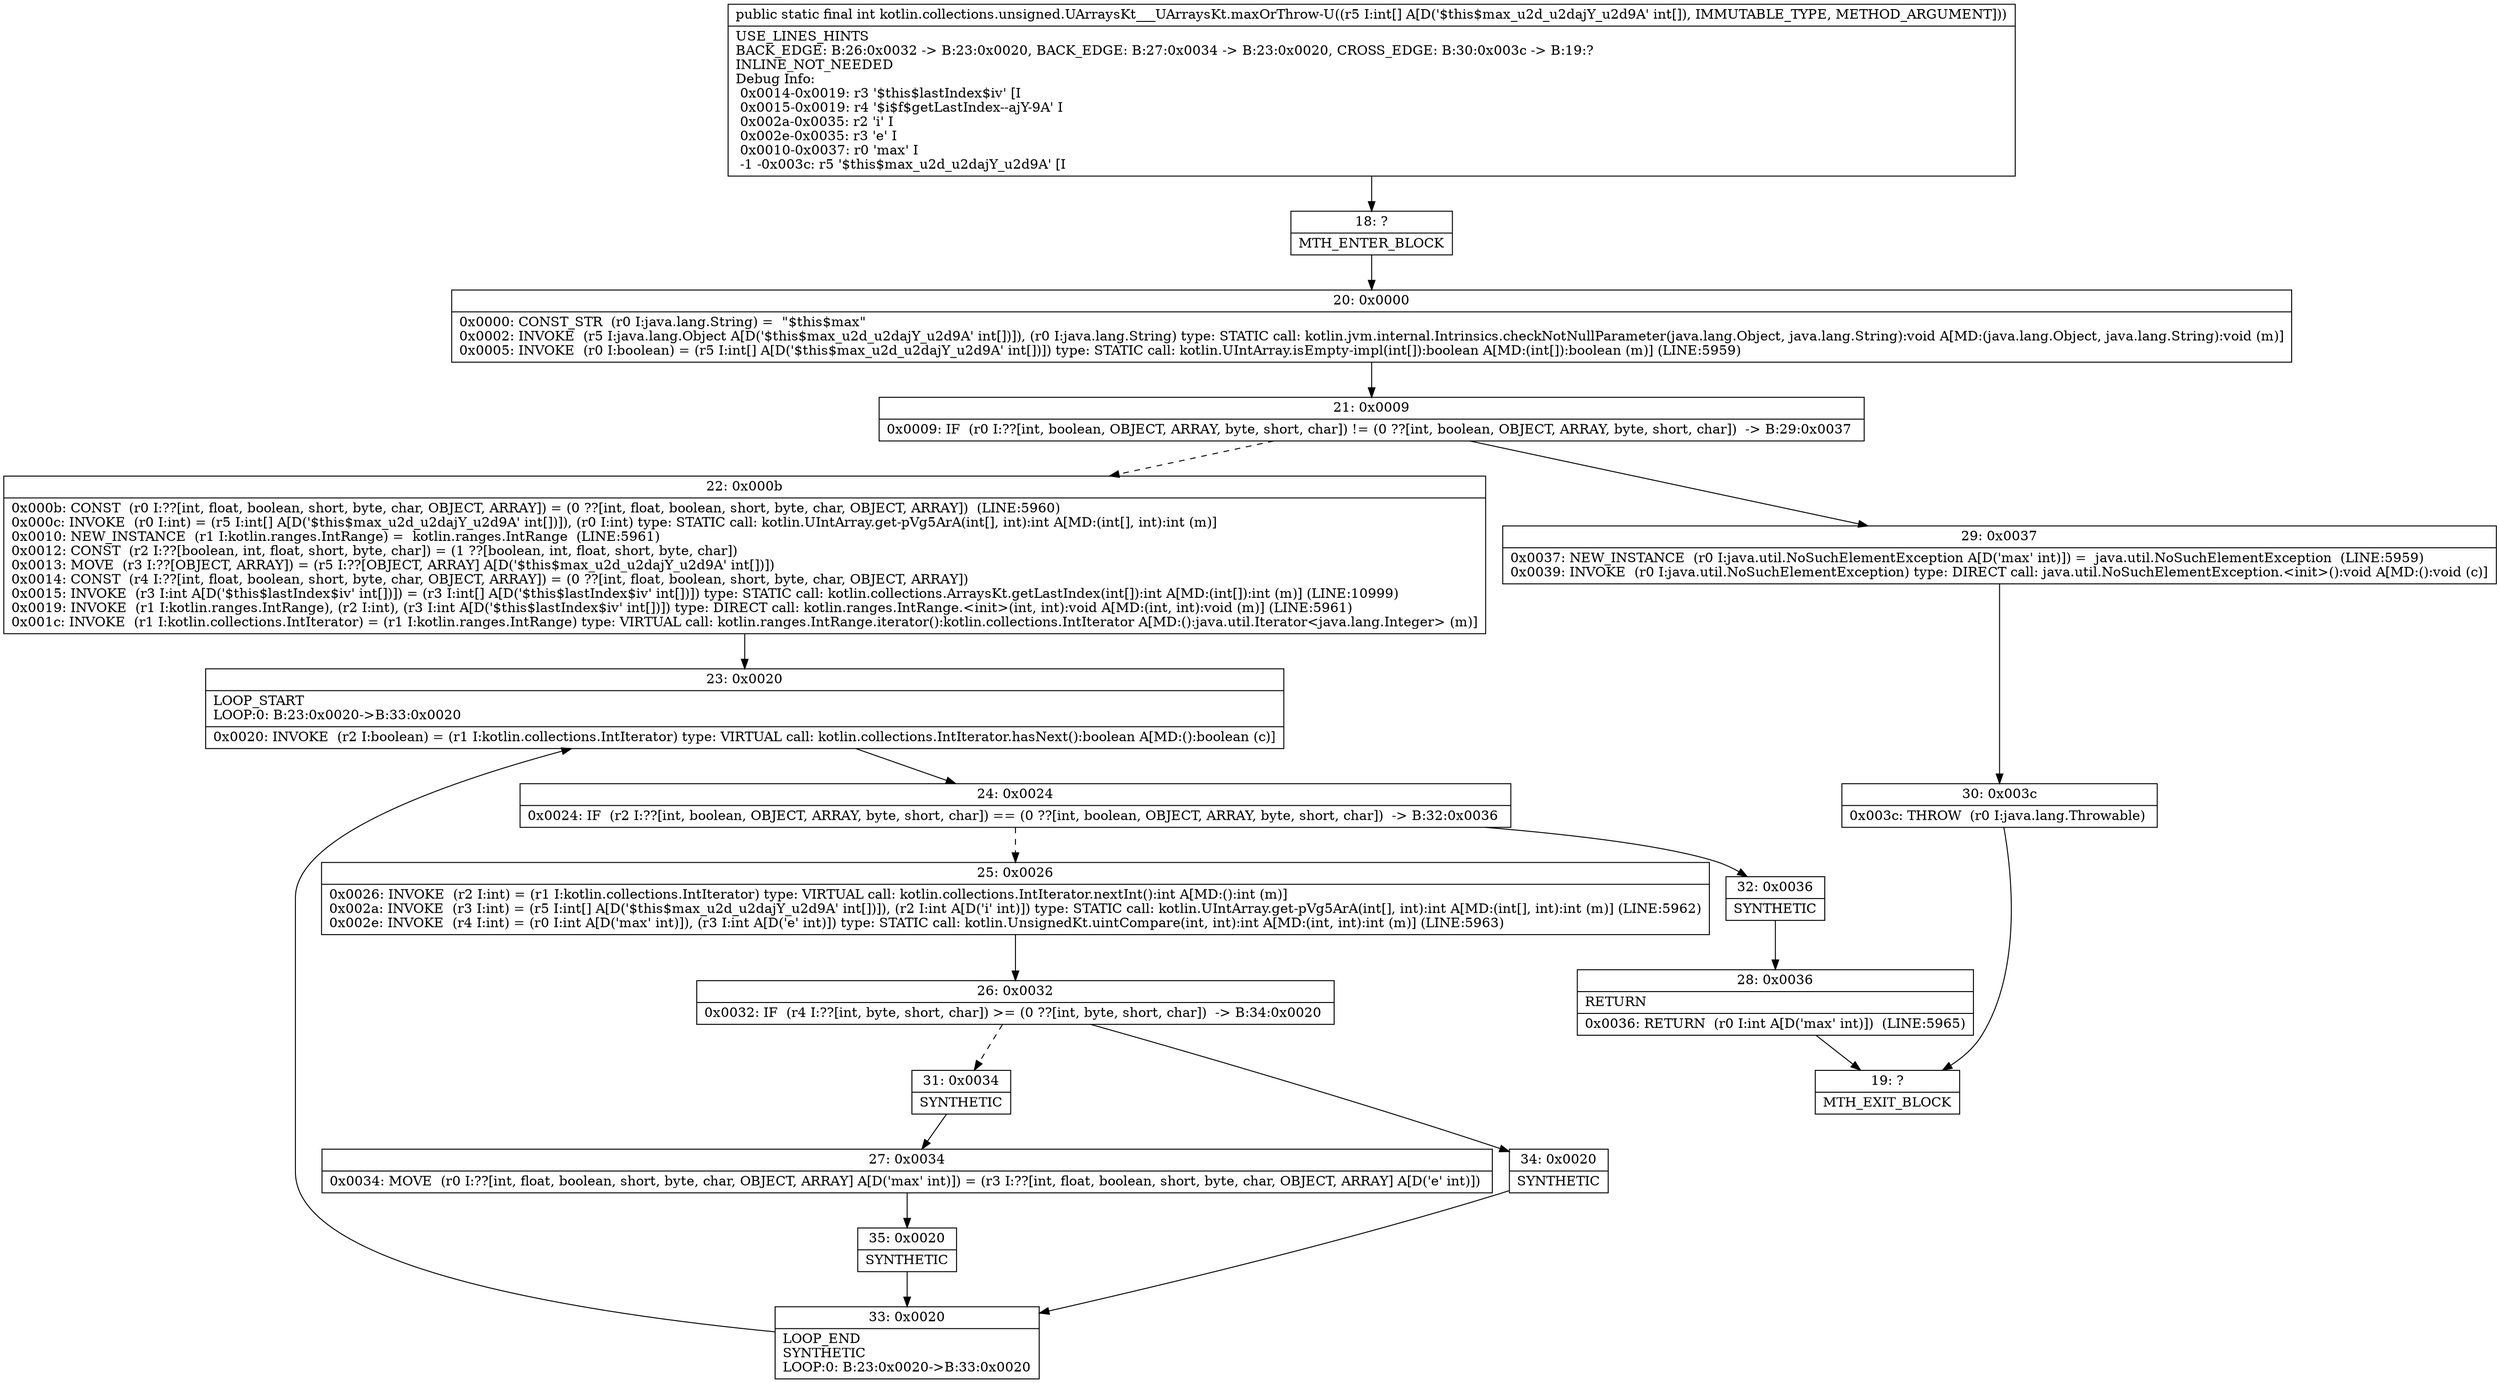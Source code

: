 digraph "CFG forkotlin.collections.unsigned.UArraysKt___UArraysKt.maxOrThrow\-U([I)I" {
Node_18 [shape=record,label="{18\:\ ?|MTH_ENTER_BLOCK\l}"];
Node_20 [shape=record,label="{20\:\ 0x0000|0x0000: CONST_STR  (r0 I:java.lang.String) =  \"$this$max\" \l0x0002: INVOKE  (r5 I:java.lang.Object A[D('$this$max_u2d_u2dajY_u2d9A' int[])]), (r0 I:java.lang.String) type: STATIC call: kotlin.jvm.internal.Intrinsics.checkNotNullParameter(java.lang.Object, java.lang.String):void A[MD:(java.lang.Object, java.lang.String):void (m)]\l0x0005: INVOKE  (r0 I:boolean) = (r5 I:int[] A[D('$this$max_u2d_u2dajY_u2d9A' int[])]) type: STATIC call: kotlin.UIntArray.isEmpty\-impl(int[]):boolean A[MD:(int[]):boolean (m)] (LINE:5959)\l}"];
Node_21 [shape=record,label="{21\:\ 0x0009|0x0009: IF  (r0 I:??[int, boolean, OBJECT, ARRAY, byte, short, char]) != (0 ??[int, boolean, OBJECT, ARRAY, byte, short, char])  \-\> B:29:0x0037 \l}"];
Node_22 [shape=record,label="{22\:\ 0x000b|0x000b: CONST  (r0 I:??[int, float, boolean, short, byte, char, OBJECT, ARRAY]) = (0 ??[int, float, boolean, short, byte, char, OBJECT, ARRAY])  (LINE:5960)\l0x000c: INVOKE  (r0 I:int) = (r5 I:int[] A[D('$this$max_u2d_u2dajY_u2d9A' int[])]), (r0 I:int) type: STATIC call: kotlin.UIntArray.get\-pVg5ArA(int[], int):int A[MD:(int[], int):int (m)]\l0x0010: NEW_INSTANCE  (r1 I:kotlin.ranges.IntRange) =  kotlin.ranges.IntRange  (LINE:5961)\l0x0012: CONST  (r2 I:??[boolean, int, float, short, byte, char]) = (1 ??[boolean, int, float, short, byte, char]) \l0x0013: MOVE  (r3 I:??[OBJECT, ARRAY]) = (r5 I:??[OBJECT, ARRAY] A[D('$this$max_u2d_u2dajY_u2d9A' int[])]) \l0x0014: CONST  (r4 I:??[int, float, boolean, short, byte, char, OBJECT, ARRAY]) = (0 ??[int, float, boolean, short, byte, char, OBJECT, ARRAY]) \l0x0015: INVOKE  (r3 I:int A[D('$this$lastIndex$iv' int[])]) = (r3 I:int[] A[D('$this$lastIndex$iv' int[])]) type: STATIC call: kotlin.collections.ArraysKt.getLastIndex(int[]):int A[MD:(int[]):int (m)] (LINE:10999)\l0x0019: INVOKE  (r1 I:kotlin.ranges.IntRange), (r2 I:int), (r3 I:int A[D('$this$lastIndex$iv' int[])]) type: DIRECT call: kotlin.ranges.IntRange.\<init\>(int, int):void A[MD:(int, int):void (m)] (LINE:5961)\l0x001c: INVOKE  (r1 I:kotlin.collections.IntIterator) = (r1 I:kotlin.ranges.IntRange) type: VIRTUAL call: kotlin.ranges.IntRange.iterator():kotlin.collections.IntIterator A[MD:():java.util.Iterator\<java.lang.Integer\> (m)]\l}"];
Node_23 [shape=record,label="{23\:\ 0x0020|LOOP_START\lLOOP:0: B:23:0x0020\-\>B:33:0x0020\l|0x0020: INVOKE  (r2 I:boolean) = (r1 I:kotlin.collections.IntIterator) type: VIRTUAL call: kotlin.collections.IntIterator.hasNext():boolean A[MD:():boolean (c)]\l}"];
Node_24 [shape=record,label="{24\:\ 0x0024|0x0024: IF  (r2 I:??[int, boolean, OBJECT, ARRAY, byte, short, char]) == (0 ??[int, boolean, OBJECT, ARRAY, byte, short, char])  \-\> B:32:0x0036 \l}"];
Node_25 [shape=record,label="{25\:\ 0x0026|0x0026: INVOKE  (r2 I:int) = (r1 I:kotlin.collections.IntIterator) type: VIRTUAL call: kotlin.collections.IntIterator.nextInt():int A[MD:():int (m)]\l0x002a: INVOKE  (r3 I:int) = (r5 I:int[] A[D('$this$max_u2d_u2dajY_u2d9A' int[])]), (r2 I:int A[D('i' int)]) type: STATIC call: kotlin.UIntArray.get\-pVg5ArA(int[], int):int A[MD:(int[], int):int (m)] (LINE:5962)\l0x002e: INVOKE  (r4 I:int) = (r0 I:int A[D('max' int)]), (r3 I:int A[D('e' int)]) type: STATIC call: kotlin.UnsignedKt.uintCompare(int, int):int A[MD:(int, int):int (m)] (LINE:5963)\l}"];
Node_26 [shape=record,label="{26\:\ 0x0032|0x0032: IF  (r4 I:??[int, byte, short, char]) \>= (0 ??[int, byte, short, char])  \-\> B:34:0x0020 \l}"];
Node_31 [shape=record,label="{31\:\ 0x0034|SYNTHETIC\l}"];
Node_27 [shape=record,label="{27\:\ 0x0034|0x0034: MOVE  (r0 I:??[int, float, boolean, short, byte, char, OBJECT, ARRAY] A[D('max' int)]) = (r3 I:??[int, float, boolean, short, byte, char, OBJECT, ARRAY] A[D('e' int)]) \l}"];
Node_35 [shape=record,label="{35\:\ 0x0020|SYNTHETIC\l}"];
Node_33 [shape=record,label="{33\:\ 0x0020|LOOP_END\lSYNTHETIC\lLOOP:0: B:23:0x0020\-\>B:33:0x0020\l}"];
Node_34 [shape=record,label="{34\:\ 0x0020|SYNTHETIC\l}"];
Node_32 [shape=record,label="{32\:\ 0x0036|SYNTHETIC\l}"];
Node_28 [shape=record,label="{28\:\ 0x0036|RETURN\l|0x0036: RETURN  (r0 I:int A[D('max' int)])  (LINE:5965)\l}"];
Node_19 [shape=record,label="{19\:\ ?|MTH_EXIT_BLOCK\l}"];
Node_29 [shape=record,label="{29\:\ 0x0037|0x0037: NEW_INSTANCE  (r0 I:java.util.NoSuchElementException A[D('max' int)]) =  java.util.NoSuchElementException  (LINE:5959)\l0x0039: INVOKE  (r0 I:java.util.NoSuchElementException) type: DIRECT call: java.util.NoSuchElementException.\<init\>():void A[MD:():void (c)]\l}"];
Node_30 [shape=record,label="{30\:\ 0x003c|0x003c: THROW  (r0 I:java.lang.Throwable) \l}"];
MethodNode[shape=record,label="{public static final int kotlin.collections.unsigned.UArraysKt___UArraysKt.maxOrThrow\-U((r5 I:int[] A[D('$this$max_u2d_u2dajY_u2d9A' int[]), IMMUTABLE_TYPE, METHOD_ARGUMENT]))  | USE_LINES_HINTS\lBACK_EDGE: B:26:0x0032 \-\> B:23:0x0020, BACK_EDGE: B:27:0x0034 \-\> B:23:0x0020, CROSS_EDGE: B:30:0x003c \-\> B:19:?\lINLINE_NOT_NEEDED\lDebug Info:\l  0x0014\-0x0019: r3 '$this$lastIndex$iv' [I\l  0x0015\-0x0019: r4 '$i$f$getLastIndex\-\-ajY\-9A' I\l  0x002a\-0x0035: r2 'i' I\l  0x002e\-0x0035: r3 'e' I\l  0x0010\-0x0037: r0 'max' I\l  \-1 \-0x003c: r5 '$this$max_u2d_u2dajY_u2d9A' [I\l}"];
MethodNode -> Node_18;Node_18 -> Node_20;
Node_20 -> Node_21;
Node_21 -> Node_22[style=dashed];
Node_21 -> Node_29;
Node_22 -> Node_23;
Node_23 -> Node_24;
Node_24 -> Node_25[style=dashed];
Node_24 -> Node_32;
Node_25 -> Node_26;
Node_26 -> Node_31[style=dashed];
Node_26 -> Node_34;
Node_31 -> Node_27;
Node_27 -> Node_35;
Node_35 -> Node_33;
Node_33 -> Node_23;
Node_34 -> Node_33;
Node_32 -> Node_28;
Node_28 -> Node_19;
Node_29 -> Node_30;
Node_30 -> Node_19;
}

